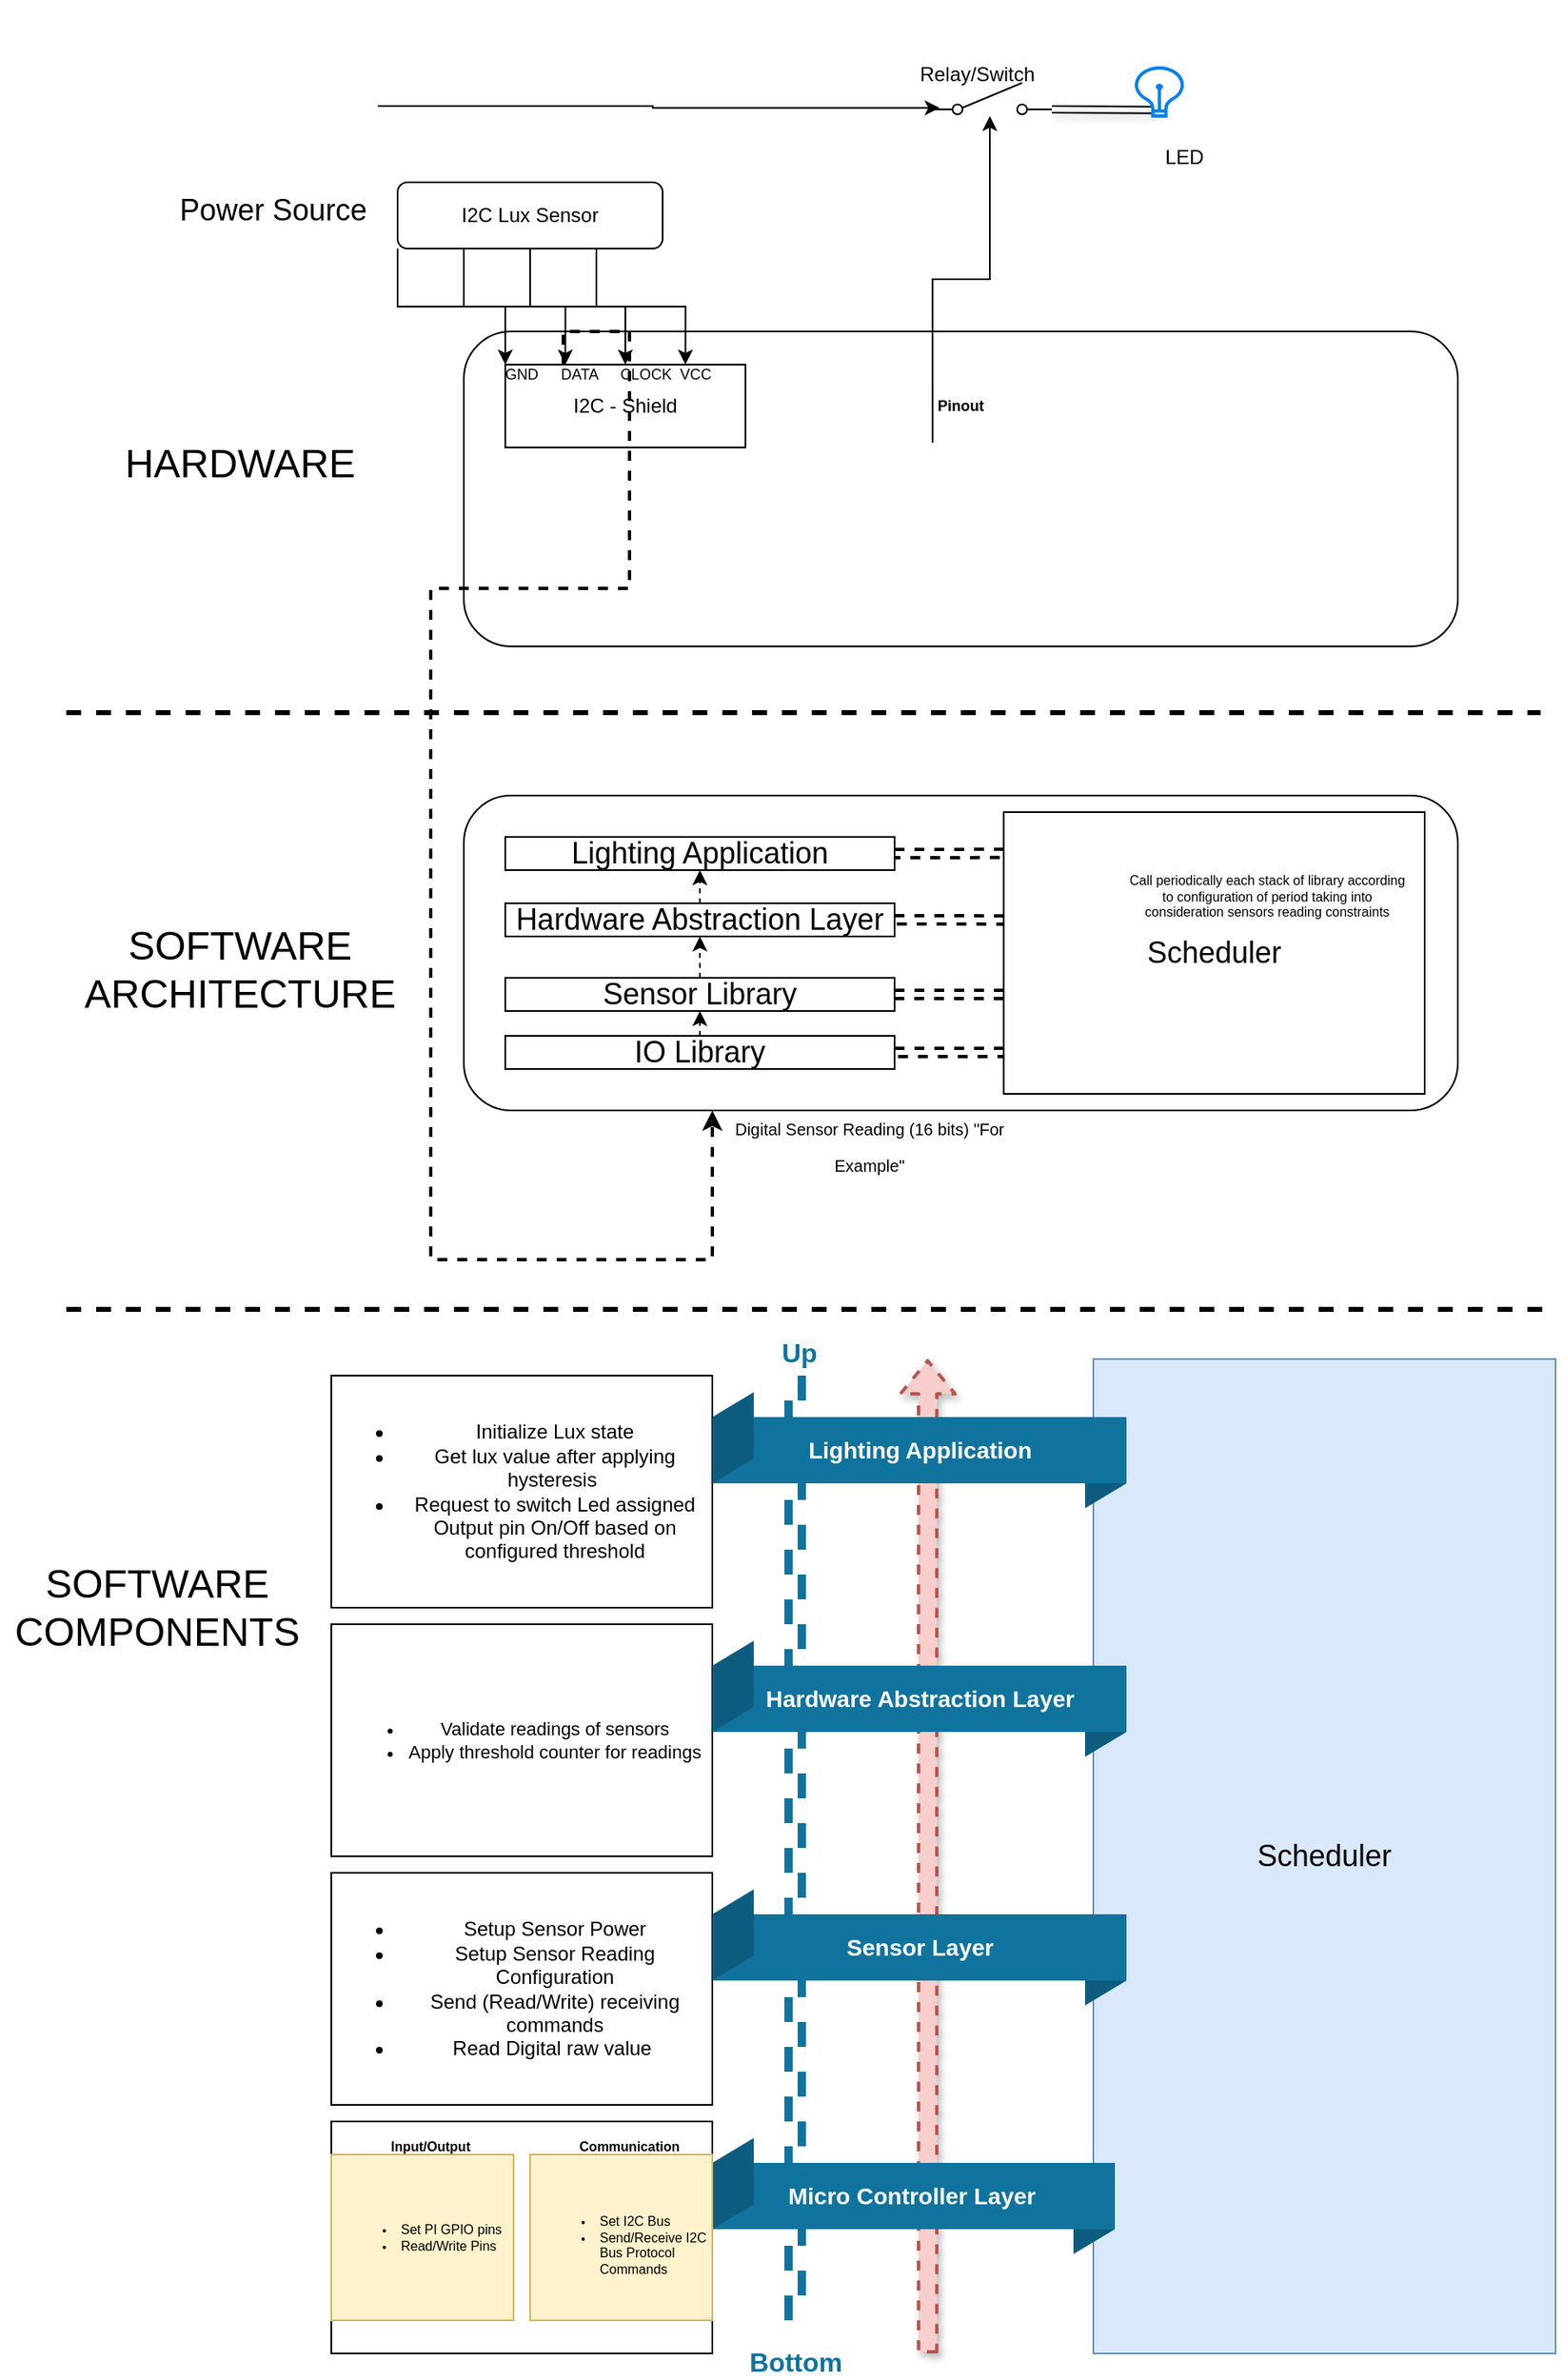 <mxfile version="20.5.3" type="github">
  <diagram id="C5RBs43oDa-KdzZeNtuy" name="Page-1">
    <mxGraphModel dx="2605" dy="2152" grid="1" gridSize="10" guides="1" tooltips="1" connect="1" arrows="1" fold="1" page="1" pageScale="1" pageWidth="827" pageHeight="1169" math="0" shadow="0">
      <root>
        <mxCell id="WIyWlLk6GJQsqaUBKTNV-0" />
        <mxCell id="WIyWlLk6GJQsqaUBKTNV-1" parent="WIyWlLk6GJQsqaUBKTNV-0" />
        <mxCell id="YmTnPPPusnQht9802NCu-105" value="" style="shape=flexArrow;endArrow=classic;html=1;rounded=1;dashed=1;strokeWidth=2;fontSize=12;fillColor=#f8cecc;strokeColor=#b85450;shadow=1;" edge="1" parent="WIyWlLk6GJQsqaUBKTNV-1">
          <mxGeometry width="50" height="50" relative="1" as="geometry">
            <mxPoint x="440" y="1390" as="sourcePoint" />
            <mxPoint x="440" y="790" as="targetPoint" />
          </mxGeometry>
        </mxCell>
        <mxCell id="YmTnPPPusnQht9802NCu-104" value="Scheduler" style="rounded=0;whiteSpace=wrap;html=1;fontSize=18;fillColor=#dae8fc;strokeColor=#6c8ebf;" vertex="1" parent="WIyWlLk6GJQsqaUBKTNV-1">
          <mxGeometry x="540" y="790" width="279" height="600" as="geometry" />
        </mxCell>
        <mxCell id="WIyWlLk6GJQsqaUBKTNV-3" value="I2C Lux Sensor" style="rounded=1;whiteSpace=wrap;html=1;fontSize=12;glass=0;strokeWidth=1;shadow=0;" parent="WIyWlLk6GJQsqaUBKTNV-1" vertex="1">
          <mxGeometry x="120" y="80" width="160" height="40" as="geometry" />
        </mxCell>
        <mxCell id="YmTnPPPusnQht9802NCu-0" value="" style="rounded=1;whiteSpace=wrap;html=1;fontSize=12;glass=0;strokeWidth=1;shadow=0;" vertex="1" parent="WIyWlLk6GJQsqaUBKTNV-1">
          <mxGeometry x="160" y="170" width="600" height="190" as="geometry" />
        </mxCell>
        <mxCell id="YmTnPPPusnQht9802NCu-1" value="I2C - Shield" style="rounded=0;whiteSpace=wrap;html=1;" vertex="1" parent="WIyWlLk6GJQsqaUBKTNV-1">
          <mxGeometry x="185" y="190" width="145" height="50" as="geometry" />
        </mxCell>
        <mxCell id="YmTnPPPusnQht9802NCu-5" style="edgeStyle=orthogonalEdgeStyle;rounded=0;orthogonalLoop=1;jettySize=auto;html=1;exitX=0.5;exitY=1;exitDx=0;exitDy=0;" edge="1" parent="WIyWlLk6GJQsqaUBKTNV-1" source="WIyWlLk6GJQsqaUBKTNV-3" target="YmTnPPPusnQht9802NCu-1">
          <mxGeometry relative="1" as="geometry" />
        </mxCell>
        <mxCell id="YmTnPPPusnQht9802NCu-7" style="edgeStyle=orthogonalEdgeStyle;rounded=0;orthogonalLoop=1;jettySize=auto;html=1;exitX=0.75;exitY=1;exitDx=0;exitDy=0;entryX=0.75;entryY=0;entryDx=0;entryDy=0;" edge="1" parent="WIyWlLk6GJQsqaUBKTNV-1" source="WIyWlLk6GJQsqaUBKTNV-3" target="YmTnPPPusnQht9802NCu-1">
          <mxGeometry relative="1" as="geometry" />
        </mxCell>
        <mxCell id="YmTnPPPusnQht9802NCu-6" style="edgeStyle=orthogonalEdgeStyle;rounded=0;orthogonalLoop=1;jettySize=auto;html=1;exitX=0.25;exitY=1;exitDx=0;exitDy=0;entryX=0.25;entryY=0;entryDx=0;entryDy=0;" edge="1" parent="WIyWlLk6GJQsqaUBKTNV-1" source="WIyWlLk6GJQsqaUBKTNV-3" target="YmTnPPPusnQht9802NCu-1">
          <mxGeometry relative="1" as="geometry" />
        </mxCell>
        <mxCell id="YmTnPPPusnQht9802NCu-8" style="edgeStyle=orthogonalEdgeStyle;rounded=0;orthogonalLoop=1;jettySize=auto;html=1;exitX=0;exitY=1;exitDx=0;exitDy=0;entryX=0;entryY=0;entryDx=0;entryDy=0;" edge="1" parent="WIyWlLk6GJQsqaUBKTNV-1" source="WIyWlLk6GJQsqaUBKTNV-3" target="YmTnPPPusnQht9802NCu-1">
          <mxGeometry relative="1" as="geometry" />
        </mxCell>
        <mxCell id="YmTnPPPusnQht9802NCu-9" value="&lt;font style=&quot;font-size: 9px;&quot;&gt;GND&lt;/font&gt;" style="text;html=1;strokeColor=none;fillColor=none;align=center;verticalAlign=middle;whiteSpace=wrap;rounded=0;" vertex="1" parent="WIyWlLk6GJQsqaUBKTNV-1">
          <mxGeometry x="185" y="190" width="20" height="10" as="geometry" />
        </mxCell>
        <mxCell id="YmTnPPPusnQht9802NCu-27" style="edgeStyle=orthogonalEdgeStyle;rounded=0;orthogonalLoop=1;jettySize=auto;html=1;exitX=0;exitY=0;exitDx=0;exitDy=0;dashed=1;strokeWidth=2;fontSize=18;entryX=0.25;entryY=1;entryDx=0;entryDy=0;" edge="1" parent="WIyWlLk6GJQsqaUBKTNV-1" source="YmTnPPPusnQht9802NCu-10" target="YmTnPPPusnQht9802NCu-29">
          <mxGeometry relative="1" as="geometry">
            <Array as="points">
              <mxPoint x="220" y="170" />
              <mxPoint x="260" y="170" />
              <mxPoint x="260" y="325" />
              <mxPoint x="140" y="325" />
              <mxPoint x="140" y="730" />
              <mxPoint x="310" y="730" />
            </Array>
          </mxGeometry>
        </mxCell>
        <mxCell id="YmTnPPPusnQht9802NCu-10" value="&lt;font style=&quot;font-size: 9px;&quot;&gt;DATA&lt;/font&gt;" style="text;html=1;strokeColor=none;fillColor=none;align=center;verticalAlign=middle;whiteSpace=wrap;rounded=0;" vertex="1" parent="WIyWlLk6GJQsqaUBKTNV-1">
          <mxGeometry x="220" y="190" width="20" height="10" as="geometry" />
        </mxCell>
        <mxCell id="YmTnPPPusnQht9802NCu-11" value="&lt;font style=&quot;font-size: 9px;&quot;&gt;CLOCK&lt;/font&gt;" style="text;html=1;strokeColor=none;fillColor=none;align=center;verticalAlign=middle;whiteSpace=wrap;rounded=0;" vertex="1" parent="WIyWlLk6GJQsqaUBKTNV-1">
          <mxGeometry x="260" y="190" width="20" height="10" as="geometry" />
        </mxCell>
        <mxCell id="YmTnPPPusnQht9802NCu-12" value="&lt;font style=&quot;font-size: 9px;&quot;&gt;VCC&lt;/font&gt;" style="text;html=1;strokeColor=none;fillColor=none;align=center;verticalAlign=middle;whiteSpace=wrap;rounded=0;" vertex="1" parent="WIyWlLk6GJQsqaUBKTNV-1">
          <mxGeometry x="290" y="190" width="20" height="10" as="geometry" />
        </mxCell>
        <mxCell id="YmTnPPPusnQht9802NCu-17" style="edgeStyle=orthogonalEdgeStyle;rounded=0;orthogonalLoop=1;jettySize=auto;html=1;exitX=1;exitY=0.5;exitDx=0;exitDy=0;fontSize=9;" edge="1" parent="WIyWlLk6GJQsqaUBKTNV-1" source="YmTnPPPusnQht9802NCu-14" target="YmTnPPPusnQht9802NCu-18">
          <mxGeometry relative="1" as="geometry">
            <mxPoint x="508.73" y="87.463" as="targetPoint" />
          </mxGeometry>
        </mxCell>
        <mxCell id="YmTnPPPusnQht9802NCu-14" value="" style="shape=image;verticalLabelPosition=bottom;labelBackgroundColor=default;verticalAlign=top;aspect=fixed;imageAspect=0;image=https://nerdytechy.com/wp-content/uploads/2021/05/raspberry-pi-4-gpio-pinout.png;rotation=-90;clipPath=inset(3.67% 33.22% 25.67% 43.29%);" vertex="1" parent="WIyWlLk6GJQsqaUBKTNV-1">
          <mxGeometry x="400" y="20" width="85.849" height="520" as="geometry" />
        </mxCell>
        <mxCell id="YmTnPPPusnQht9802NCu-15" value="&lt;b&gt;Pinout&lt;/b&gt;" style="text;html=1;strokeColor=none;fillColor=none;align=center;verticalAlign=middle;whiteSpace=wrap;rounded=0;fontSize=9;" vertex="1" parent="WIyWlLk6GJQsqaUBKTNV-1">
          <mxGeometry x="430" y="200" width="60" height="30" as="geometry" />
        </mxCell>
        <mxCell id="YmTnPPPusnQht9802NCu-108" style="rounded=1;orthogonalLoop=1;jettySize=auto;html=1;exitX=1;exitY=0.8;exitDx=0;exitDy=0;entryX=0.454;entryY=0.876;entryDx=0;entryDy=0;entryPerimeter=0;shadow=1;strokeWidth=1;fontSize=12;shape=link;" edge="1" parent="WIyWlLk6GJQsqaUBKTNV-1" source="YmTnPPPusnQht9802NCu-18" target="YmTnPPPusnQht9802NCu-21">
          <mxGeometry relative="1" as="geometry" />
        </mxCell>
        <mxCell id="YmTnPPPusnQht9802NCu-18" value="" style="shape=mxgraph.electrical.electro-mechanical.singleSwitch;aspect=fixed;elSwitchState=off;fontSize=9;" vertex="1" parent="WIyWlLk6GJQsqaUBKTNV-1">
          <mxGeometry x="440" y="20" width="75" height="20" as="geometry" />
        </mxCell>
        <mxCell id="YmTnPPPusnQht9802NCu-20" style="edgeStyle=orthogonalEdgeStyle;rounded=0;orthogonalLoop=1;jettySize=auto;html=1;entryX=0.097;entryY=0.755;entryDx=0;entryDy=0;entryPerimeter=0;fontSize=9;" edge="1" parent="WIyWlLk6GJQsqaUBKTNV-1" source="YmTnPPPusnQht9802NCu-19" target="YmTnPPPusnQht9802NCu-18">
          <mxGeometry relative="1" as="geometry" />
        </mxCell>
        <mxCell id="YmTnPPPusnQht9802NCu-19" value="" style="shape=image;html=1;verticalAlign=top;verticalLabelPosition=bottom;labelBackgroundColor=#ffffff;imageAspect=0;aspect=fixed;image=https://cdn3.iconfinder.com/data/icons/energy-and-power-glyph-24-px/24/Automotive_battery_battery_charging_car_battery_truck_battery_vehicle_battery-128.png;fontSize=9;" vertex="1" parent="WIyWlLk6GJQsqaUBKTNV-1">
          <mxGeometry x="-20" y="-30" width="128" height="128" as="geometry" />
        </mxCell>
        <mxCell id="YmTnPPPusnQht9802NCu-21" value="" style="html=1;verticalLabelPosition=bottom;align=center;labelBackgroundColor=#ffffff;verticalAlign=top;strokeWidth=2;strokeColor=#0080F0;shadow=0;dashed=0;shape=mxgraph.ios7.icons.lightbulb;fontSize=9;" vertex="1" parent="WIyWlLk6GJQsqaUBKTNV-1">
          <mxGeometry x="564.85" y="11" width="30" height="29" as="geometry" />
        </mxCell>
        <mxCell id="YmTnPPPusnQht9802NCu-22" value="" style="endArrow=none;dashed=1;html=1;strokeWidth=3;rounded=0;fontSize=9;" edge="1" parent="WIyWlLk6GJQsqaUBKTNV-1">
          <mxGeometry width="50" height="50" relative="1" as="geometry">
            <mxPoint x="-80" y="400" as="sourcePoint" />
            <mxPoint x="810" y="400" as="targetPoint" />
          </mxGeometry>
        </mxCell>
        <mxCell id="YmTnPPPusnQht9802NCu-23" value="&lt;font style=&quot;font-size: 24px;&quot;&gt;HARDWARE&lt;/font&gt;" style="text;html=1;strokeColor=none;fillColor=none;align=center;verticalAlign=middle;whiteSpace=wrap;rounded=0;fontSize=9;" vertex="1" parent="WIyWlLk6GJQsqaUBKTNV-1">
          <mxGeometry x="-45" y="210" width="140" height="80" as="geometry" />
        </mxCell>
        <mxCell id="YmTnPPPusnQht9802NCu-24" value="&lt;font style=&quot;font-size: 24px;&quot;&gt;SOFTWARE ARCHITECTURE&lt;/font&gt;" style="text;html=1;strokeColor=none;fillColor=none;align=center;verticalAlign=middle;whiteSpace=wrap;rounded=0;fontSize=9;" vertex="1" parent="WIyWlLk6GJQsqaUBKTNV-1">
          <mxGeometry x="-70" y="515" width="190" height="80" as="geometry" />
        </mxCell>
        <mxCell id="YmTnPPPusnQht9802NCu-25" value="&lt;font style=&quot;font-size: 18px;&quot;&gt;Power Source&lt;/font&gt;" style="text;html=1;strokeColor=none;fillColor=none;align=center;verticalAlign=middle;whiteSpace=wrap;rounded=0;fontSize=24;" vertex="1" parent="WIyWlLk6GJQsqaUBKTNV-1">
          <mxGeometry x="-20" y="80" width="130" height="30" as="geometry" />
        </mxCell>
        <mxCell id="YmTnPPPusnQht9802NCu-26" value="&lt;font size=&quot;1&quot;&gt;Digital Sensor Reading (16 bits) &quot;For Example&quot;&lt;/font&gt;" style="text;html=1;strokeColor=none;fillColor=none;align=center;verticalAlign=middle;whiteSpace=wrap;rounded=0;fontSize=18;" vertex="1" parent="WIyWlLk6GJQsqaUBKTNV-1">
          <mxGeometry x="320" y="640" width="170" height="40" as="geometry" />
        </mxCell>
        <mxCell id="YmTnPPPusnQht9802NCu-29" value="" style="rounded=1;whiteSpace=wrap;html=1;fontSize=12;glass=0;strokeWidth=1;shadow=0;" vertex="1" parent="WIyWlLk6GJQsqaUBKTNV-1">
          <mxGeometry x="160" y="450" width="600" height="190" as="geometry" />
        </mxCell>
        <mxCell id="YmTnPPPusnQht9802NCu-45" style="edgeStyle=orthogonalEdgeStyle;rounded=0;orthogonalLoop=1;jettySize=auto;html=1;exitX=0.5;exitY=0;exitDx=0;exitDy=0;entryX=0.5;entryY=1;entryDx=0;entryDy=0;dashed=1;strokeWidth=1;fontSize=18;" edge="1" parent="WIyWlLk6GJQsqaUBKTNV-1" source="YmTnPPPusnQht9802NCu-30" target="YmTnPPPusnQht9802NCu-31">
          <mxGeometry relative="1" as="geometry" />
        </mxCell>
        <mxCell id="YmTnPPPusnQht9802NCu-54" style="edgeStyle=orthogonalEdgeStyle;shape=link;rounded=0;orthogonalLoop=1;jettySize=auto;html=1;exitX=1;exitY=0.5;exitDx=0;exitDy=0;entryX=0.009;entryY=0.853;entryDx=0;entryDy=0;entryPerimeter=0;dashed=1;strokeWidth=2;fontSize=18;" edge="1" parent="WIyWlLk6GJQsqaUBKTNV-1" source="YmTnPPPusnQht9802NCu-30" target="YmTnPPPusnQht9802NCu-34">
          <mxGeometry relative="1" as="geometry" />
        </mxCell>
        <mxCell id="YmTnPPPusnQht9802NCu-30" value="IO Library" style="rounded=0;whiteSpace=wrap;html=1;fontSize=18;" vertex="1" parent="WIyWlLk6GJQsqaUBKTNV-1">
          <mxGeometry x="185" y="595" width="235" height="20" as="geometry" />
        </mxCell>
        <mxCell id="YmTnPPPusnQht9802NCu-46" style="edgeStyle=orthogonalEdgeStyle;rounded=0;orthogonalLoop=1;jettySize=auto;html=1;exitX=0.5;exitY=0;exitDx=0;exitDy=0;entryX=0.5;entryY=1;entryDx=0;entryDy=0;dashed=1;strokeWidth=1;fontSize=18;" edge="1" parent="WIyWlLk6GJQsqaUBKTNV-1" source="YmTnPPPusnQht9802NCu-31" target="YmTnPPPusnQht9802NCu-32">
          <mxGeometry relative="1" as="geometry" />
        </mxCell>
        <mxCell id="YmTnPPPusnQht9802NCu-53" style="edgeStyle=orthogonalEdgeStyle;shape=link;rounded=0;orthogonalLoop=1;jettySize=auto;html=1;exitX=1;exitY=0.5;exitDx=0;exitDy=0;entryX=0;entryY=0.647;entryDx=0;entryDy=0;entryPerimeter=0;dashed=1;strokeWidth=2;fontSize=18;" edge="1" parent="WIyWlLk6GJQsqaUBKTNV-1" source="YmTnPPPusnQht9802NCu-31" target="YmTnPPPusnQht9802NCu-34">
          <mxGeometry relative="1" as="geometry" />
        </mxCell>
        <mxCell id="YmTnPPPusnQht9802NCu-31" value="Sensor Library" style="rounded=0;whiteSpace=wrap;html=1;fontSize=18;" vertex="1" parent="WIyWlLk6GJQsqaUBKTNV-1">
          <mxGeometry x="185" y="560" width="235" height="20" as="geometry" />
        </mxCell>
        <mxCell id="YmTnPPPusnQht9802NCu-47" style="edgeStyle=orthogonalEdgeStyle;rounded=0;orthogonalLoop=1;jettySize=auto;html=1;exitX=0.5;exitY=0;exitDx=0;exitDy=0;entryX=0.5;entryY=1;entryDx=0;entryDy=0;dashed=1;strokeWidth=1;fontSize=18;" edge="1" parent="WIyWlLk6GJQsqaUBKTNV-1" source="YmTnPPPusnQht9802NCu-32" target="YmTnPPPusnQht9802NCu-33">
          <mxGeometry relative="1" as="geometry" />
        </mxCell>
        <mxCell id="YmTnPPPusnQht9802NCu-52" style="edgeStyle=orthogonalEdgeStyle;shape=link;rounded=0;orthogonalLoop=1;jettySize=auto;html=1;exitX=1;exitY=0.5;exitDx=0;exitDy=0;entryX=0.006;entryY=0.383;entryDx=0;entryDy=0;entryPerimeter=0;dashed=1;strokeWidth=2;fontSize=18;" edge="1" parent="WIyWlLk6GJQsqaUBKTNV-1" source="YmTnPPPusnQht9802NCu-32" target="YmTnPPPusnQht9802NCu-34">
          <mxGeometry relative="1" as="geometry" />
        </mxCell>
        <mxCell id="YmTnPPPusnQht9802NCu-32" value="Hardware Abstraction Layer" style="rounded=0;whiteSpace=wrap;html=1;fontSize=18;" vertex="1" parent="WIyWlLk6GJQsqaUBKTNV-1">
          <mxGeometry x="185" y="515" width="235" height="20" as="geometry" />
        </mxCell>
        <mxCell id="YmTnPPPusnQht9802NCu-51" style="edgeStyle=orthogonalEdgeStyle;rounded=0;orthogonalLoop=1;jettySize=auto;html=1;exitX=1;exitY=0.5;exitDx=0;exitDy=0;entryX=0.038;entryY=0.146;entryDx=0;entryDy=0;entryPerimeter=0;dashed=1;strokeWidth=2;fontSize=18;shape=link;" edge="1" parent="WIyWlLk6GJQsqaUBKTNV-1" source="YmTnPPPusnQht9802NCu-33" target="YmTnPPPusnQht9802NCu-34">
          <mxGeometry relative="1" as="geometry" />
        </mxCell>
        <mxCell id="YmTnPPPusnQht9802NCu-33" value="Lighting Application" style="rounded=0;whiteSpace=wrap;html=1;fontSize=18;" vertex="1" parent="WIyWlLk6GJQsqaUBKTNV-1">
          <mxGeometry x="185" y="475" width="235" height="20" as="geometry" />
        </mxCell>
        <mxCell id="YmTnPPPusnQht9802NCu-34" value="Scheduler" style="rounded=0;whiteSpace=wrap;html=1;fontSize=18;" vertex="1" parent="WIyWlLk6GJQsqaUBKTNV-1">
          <mxGeometry x="485.85" y="460" width="254.15" height="170" as="geometry" />
        </mxCell>
        <mxCell id="YmTnPPPusnQht9802NCu-55" value="" style="shape=image;html=1;verticalAlign=top;verticalLabelPosition=bottom;labelBackgroundColor=#ffffff;imageAspect=0;aspect=fixed;image=https://cdn4.iconfinder.com/data/icons/evil-icons-user-interface/64/download-128.png;fontSize=18;" vertex="1" parent="WIyWlLk6GJQsqaUBKTNV-1">
          <mxGeometry x="516.85" y="460" width="48" height="48" as="geometry" />
        </mxCell>
        <mxCell id="YmTnPPPusnQht9802NCu-56" value="&lt;font style=&quot;font-size: 8px;&quot;&gt;Call periodically each stack of library according to configuration of period taking into consideration sensors reading constraints&lt;/font&gt;" style="text;html=1;strokeColor=none;fillColor=none;align=center;verticalAlign=middle;whiteSpace=wrap;rounded=0;fontSize=8;" vertex="1" parent="WIyWlLk6GJQsqaUBKTNV-1">
          <mxGeometry x="560" y="481" width="170" height="59" as="geometry" />
        </mxCell>
        <mxCell id="YmTnPPPusnQht9802NCu-58" value="&lt;ul style=&quot;font-size: 12px;&quot;&gt;&lt;li&gt;Initialize Lux state&lt;/li&gt;&lt;li&gt;Get lux value after applying hysteresis&amp;nbsp;&lt;/li&gt;&lt;li&gt;Request to switch Led assigned Output pin On/Off based on configured threshold&lt;/li&gt;&lt;/ul&gt;" style="rounded=0;whiteSpace=wrap;html=1;fontSize=18;" vertex="1" parent="WIyWlLk6GJQsqaUBKTNV-1">
          <mxGeometry x="80" y="800" width="230" height="140" as="geometry" />
        </mxCell>
        <mxCell id="YmTnPPPusnQht9802NCu-59" value="&lt;ul style=&quot;font-size: 11px;&quot;&gt;&lt;li&gt;Validate readings of sensors&lt;/li&gt;&lt;li&gt;Apply threshold counter for readings&lt;/li&gt;&lt;/ul&gt;" style="rounded=0;whiteSpace=wrap;html=1;fontSize=18;" vertex="1" parent="WIyWlLk6GJQsqaUBKTNV-1">
          <mxGeometry x="80.0" y="950" width="230" height="140" as="geometry" />
        </mxCell>
        <mxCell id="YmTnPPPusnQht9802NCu-60" value="&lt;ul style=&quot;font-size: 12px;&quot;&gt;&lt;li&gt;Setup Sensor Power&lt;/li&gt;&lt;li&gt;Setup Sensor Reading Configuration&lt;/li&gt;&lt;li&gt;Send (Read/Write) receiving commands&lt;/li&gt;&lt;li&gt;Read Digital raw value&amp;nbsp;&lt;/li&gt;&lt;/ul&gt;" style="rounded=0;whiteSpace=wrap;html=1;fontSize=18;" vertex="1" parent="WIyWlLk6GJQsqaUBKTNV-1">
          <mxGeometry x="80.0" y="1100" width="230" height="140" as="geometry" />
        </mxCell>
        <mxCell id="YmTnPPPusnQht9802NCu-61" value="" style="endArrow=none;dashed=1;html=1;strokeWidth=3;rounded=0;fontSize=9;" edge="1" parent="WIyWlLk6GJQsqaUBKTNV-1">
          <mxGeometry width="50" height="50" relative="1" as="geometry">
            <mxPoint x="-80" y="760" as="sourcePoint" />
            <mxPoint x="820" y="760" as="targetPoint" />
          </mxGeometry>
        </mxCell>
        <mxCell id="YmTnPPPusnQht9802NCu-62" value="&lt;font style=&quot;font-size: 24px;&quot;&gt;SOFTWARE COMPONENTS&lt;/font&gt;" style="text;html=1;strokeColor=none;fillColor=none;align=center;verticalAlign=middle;whiteSpace=wrap;rounded=0;fontSize=9;" vertex="1" parent="WIyWlLk6GJQsqaUBKTNV-1">
          <mxGeometry x="-120" y="900" width="190" height="80" as="geometry" />
        </mxCell>
        <mxCell id="YmTnPPPusnQht9802NCu-63" value="&lt;p style=&quot;line-height: 100%;&quot;&gt;&lt;/p&gt;&lt;div&gt;&lt;span style=&quot;font-size: 12px;&quot;&gt;&lt;br&gt;&lt;/span&gt;&lt;/div&gt;&lt;p&gt;&lt;/p&gt;" style="rounded=0;whiteSpace=wrap;html=1;fontSize=18;align=left;" vertex="1" parent="WIyWlLk6GJQsqaUBKTNV-1">
          <mxGeometry x="80.0" y="1250" width="230" height="140" as="geometry" />
        </mxCell>
        <mxCell id="YmTnPPPusnQht9802NCu-93" value="Bottom" style="endArrow=oval;html=1;fontSize=16;fontColor=#10739E;endFill=0;endSize=24;strokeWidth=5;labelBackgroundColor=none;verticalAlign=top;fontStyle=1;strokeColor=#10739E;rounded=0;dashed=1;shape=link;" edge="1" parent="WIyWlLk6GJQsqaUBKTNV-1">
          <mxGeometry x="-1" y="-9" relative="1" as="geometry">
            <mxPoint x="360" y="1370" as="sourcePoint" />
            <mxPoint x="360" y="800" as="targetPoint" />
            <mxPoint x="-9" y="9" as="offset" />
          </mxGeometry>
        </mxCell>
        <mxCell id="YmTnPPPusnQht9802NCu-94" value="&lt;span style=&quot;color: rgb(16, 115, 158); font-family: Helvetica; font-size: 16px; font-style: normal; font-variant-ligatures: normal; font-variant-caps: normal; font-weight: 700; letter-spacing: normal; orphans: 2; text-align: center; text-indent: 0px; text-transform: none; widows: 2; word-spacing: 0px; -webkit-text-stroke-width: 0px; background-color: rgb(248, 249, 250); text-decoration-thickness: initial; text-decoration-style: initial; text-decoration-color: initial; float: none; display: inline !important;&quot;&gt;Up&lt;/span&gt;" style="text;whiteSpace=wrap;html=1;fontSize=8;" vertex="1" parent="WIyWlLk6GJQsqaUBKTNV-1">
          <mxGeometry x="350" y="770" width="90" height="40" as="geometry" />
        </mxCell>
        <mxCell id="YmTnPPPusnQht9802NCu-95" value="Micro Controller Layer&amp;nbsp;" style="html=1;shape=mxgraph.infographic.ribbonDoubleFolded;dx=25;dy=15;fillColor=#10739E;strokeColor=none;align=center;verticalAlign=middle;fontColor=#ffffff;fontSize=14;fontStyle=1;" vertex="1" parent="WIyWlLk6GJQsqaUBKTNV-1">
          <mxGeometry x="310" y="1260" width="243" height="70" as="geometry" />
        </mxCell>
        <mxCell id="YmTnPPPusnQht9802NCu-96" value="Sensor Layer" style="html=1;shape=mxgraph.infographic.ribbonDoubleFolded;dx=25;dy=15;fillColor=#10739E;strokeColor=none;align=center;verticalAlign=middle;fontColor=#ffffff;fontSize=14;fontStyle=1;" vertex="1" parent="WIyWlLk6GJQsqaUBKTNV-1">
          <mxGeometry x="310" y="1110" width="250" height="70" as="geometry" />
        </mxCell>
        <mxCell id="YmTnPPPusnQht9802NCu-97" value="Hardware Abstraction Layer" style="html=1;shape=mxgraph.infographic.ribbonDoubleFolded;dx=25;dy=15;fillColor=#10739E;strokeColor=none;align=center;verticalAlign=middle;fontColor=#ffffff;fontSize=14;fontStyle=1;" vertex="1" parent="WIyWlLk6GJQsqaUBKTNV-1">
          <mxGeometry x="310" y="960" width="250" height="70" as="geometry" />
        </mxCell>
        <mxCell id="YmTnPPPusnQht9802NCu-98" value="Lighting Application" style="html=1;shape=mxgraph.infographic.ribbonDoubleFolded;dx=25;dy=15;fillColor=#10739E;strokeColor=none;align=center;verticalAlign=middle;fontColor=#ffffff;fontSize=14;fontStyle=1;" vertex="1" parent="WIyWlLk6GJQsqaUBKTNV-1">
          <mxGeometry x="310" y="810" width="250" height="70" as="geometry" />
        </mxCell>
        <mxCell id="YmTnPPPusnQht9802NCu-99" value="&lt;ul style=&quot;font-size: 8px;&quot;&gt;&lt;li style=&quot;font-size: 8px;&quot;&gt;&lt;font style=&quot;font-size: 8px;&quot;&gt;Set PI GPIO pins&lt;/font&gt;&lt;/li&gt;&lt;li style=&quot;font-size: 8px;&quot;&gt;&lt;font style=&quot;font-size: 8px;&quot;&gt;Read/Write Pins&lt;/font&gt;&lt;/li&gt;&lt;/ul&gt;" style="rounded=0;whiteSpace=wrap;html=1;fontSize=8;align=left;fillColor=#fff2cc;strokeColor=#d6b656;" vertex="1" parent="WIyWlLk6GJQsqaUBKTNV-1">
          <mxGeometry x="80" y="1270" width="110" height="100" as="geometry" />
        </mxCell>
        <mxCell id="YmTnPPPusnQht9802NCu-100" value="&lt;div&gt;&lt;div&gt;&lt;br&gt;&lt;/div&gt;&lt;ul&gt;&lt;li&gt;Set I2C Bus&lt;/li&gt;&lt;li&gt;Send/Receive I2C Bus Protocol Commands&lt;/li&gt;&lt;/ul&gt;&lt;/div&gt;" style="rounded=0;whiteSpace=wrap;html=1;fontSize=8;align=left;fillColor=#fff2cc;strokeColor=#d6b656;" vertex="1" parent="WIyWlLk6GJQsqaUBKTNV-1">
          <mxGeometry x="200" y="1270" width="110" height="100" as="geometry" />
        </mxCell>
        <mxCell id="YmTnPPPusnQht9802NCu-102" value="&lt;b&gt;Input/Output&lt;/b&gt;" style="text;html=1;strokeColor=none;fillColor=none;align=center;verticalAlign=middle;whiteSpace=wrap;rounded=0;fontSize=8;" vertex="1" parent="WIyWlLk6GJQsqaUBKTNV-1">
          <mxGeometry x="110" y="1260" width="60" height="10" as="geometry" />
        </mxCell>
        <mxCell id="YmTnPPPusnQht9802NCu-103" value="&lt;b&gt;Communication&lt;/b&gt;" style="text;html=1;strokeColor=none;fillColor=none;align=center;verticalAlign=middle;whiteSpace=wrap;rounded=0;fontSize=8;" vertex="1" parent="WIyWlLk6GJQsqaUBKTNV-1">
          <mxGeometry x="230" y="1260" width="60" height="10" as="geometry" />
        </mxCell>
        <mxCell id="YmTnPPPusnQht9802NCu-107" value="Relay/Switch" style="text;html=1;strokeColor=none;fillColor=none;align=center;verticalAlign=middle;whiteSpace=wrap;rounded=0;fontSize=12;" vertex="1" parent="WIyWlLk6GJQsqaUBKTNV-1">
          <mxGeometry x="440" width="60" height="30" as="geometry" />
        </mxCell>
        <mxCell id="YmTnPPPusnQht9802NCu-109" value="LED" style="text;html=1;strokeColor=none;fillColor=none;align=center;verticalAlign=middle;whiteSpace=wrap;rounded=0;fontSize=12;" vertex="1" parent="WIyWlLk6GJQsqaUBKTNV-1">
          <mxGeometry x="565" y="50" width="60" height="30" as="geometry" />
        </mxCell>
      </root>
    </mxGraphModel>
  </diagram>
</mxfile>
